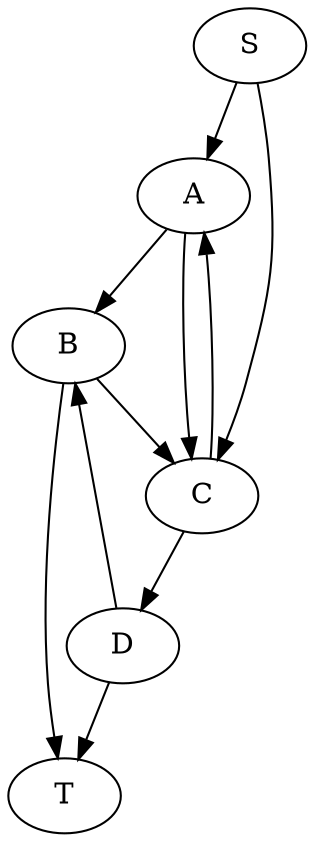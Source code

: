 digraph G {
  A;
  B;
  C;
  D;
  S;
  T;
  A -> C;
  C -> A;
  A -> B;
  D -> B;
  B -> C;
  C -> D;
  S -> A;
  S -> C;
  B -> T;
  D -> T;
}
